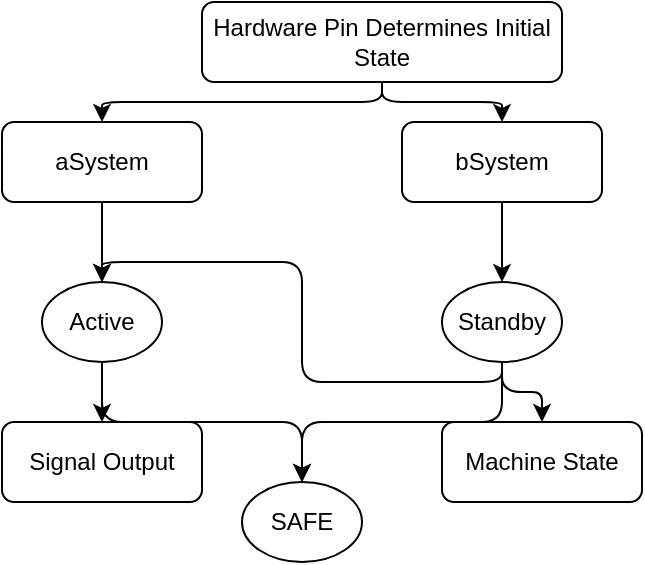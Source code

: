 <mxfile version="24.6.4" type="github">
  <diagram name="페이지-1" id="SrX67_YOaapjG4t2wndC">
    <mxGraphModel dx="1148" dy="587" grid="1" gridSize="10" guides="1" tooltips="1" connect="1" arrows="1" fold="1" page="1" pageScale="1" pageWidth="827" pageHeight="1169" math="0" shadow="0">
      <root>
        <mxCell id="0" />
        <mxCell id="1" parent="0" />
        <mxCell id="iIB5_-QCqgo_1osaThlE-1" value="aSystem" style="rounded=1;whiteSpace=wrap;html=1;" vertex="1" parent="1">
          <mxGeometry x="100" y="100" width="100" height="40" as="geometry" />
        </mxCell>
        <mxCell id="iIB5_-QCqgo_1osaThlE-2" value="bSystem" style="rounded=1;whiteSpace=wrap;html=1;" vertex="1" parent="1">
          <mxGeometry x="300" y="100" width="100" height="40" as="geometry" />
        </mxCell>
        <mxCell id="iIB5_-QCqgo_1osaThlE-3" value="Active" style="ellipse;whiteSpace=wrap;html=1;" vertex="1" parent="1">
          <mxGeometry x="120" y="180" width="60" height="40" as="geometry" />
        </mxCell>
        <mxCell id="iIB5_-QCqgo_1osaThlE-4" value="Standby" style="ellipse;whiteSpace=wrap;html=1;" vertex="1" parent="1">
          <mxGeometry x="320" y="180" width="60" height="40" as="geometry" />
        </mxCell>
        <mxCell id="iIB5_-QCqgo_1osaThlE-5" value="SAFE" style="ellipse;whiteSpace=wrap;html=1;" vertex="1" parent="1">
          <mxGeometry x="220" y="280" width="60" height="40" as="geometry" />
        </mxCell>
        <mxCell id="iIB5_-QCqgo_1osaThlE-6" value="Hardware Pin Determines Initial State" style="rounded=1;whiteSpace=wrap;html=1;" vertex="1" parent="1">
          <mxGeometry x="200" y="40" width="180" height="40" as="geometry" />
        </mxCell>
        <mxCell id="iIB5_-QCqgo_1osaThlE-7" value="Signal Output" style="rounded=1;whiteSpace=wrap;html=1;" vertex="1" parent="1">
          <mxGeometry x="100" y="250" width="100" height="40" as="geometry" />
        </mxCell>
        <mxCell id="iIB5_-QCqgo_1osaThlE-8" value="Machine State" style="rounded=1;whiteSpace=wrap;html=1;" vertex="1" parent="1">
          <mxGeometry x="320" y="250" width="100" height="40" as="geometry" />
        </mxCell>
        <mxCell id="iIB5_-QCqgo_1osaThlE-9" style="edgeStyle=orthogonalEdgeStyle;rounded=1;exitX=0.5;exitY=1;exitDx=0;exitDy=0;entryX=0.5;entryY=0;entryDx=0;entryDy=0;" edge="1" parent="1" source="iIB5_-QCqgo_1osaThlE-6" target="iIB5_-QCqgo_1osaThlE-1">
          <mxGeometry relative="1" as="geometry" />
        </mxCell>
        <mxCell id="iIB5_-QCqgo_1osaThlE-10" style="edgeStyle=orthogonalEdgeStyle;rounded=1;exitX=0.5;exitY=1;exitDx=0;exitDy=0;entryX=0.5;entryY=0;entryDx=0;entryDy=0;" edge="1" parent="1" source="iIB5_-QCqgo_1osaThlE-6" target="iIB5_-QCqgo_1osaThlE-2">
          <mxGeometry relative="1" as="geometry" />
        </mxCell>
        <mxCell id="iIB5_-QCqgo_1osaThlE-11" style="edgeStyle=orthogonalEdgeStyle;rounded=1;exitX=0.5;exitY=1;exitDx=0;exitDy=0;entryX=0.5;entryY=0;entryDx=0;entryDy=0;" edge="1" parent="1" source="iIB5_-QCqgo_1osaThlE-1" target="iIB5_-QCqgo_1osaThlE-3">
          <mxGeometry relative="1" as="geometry" />
        </mxCell>
        <mxCell id="iIB5_-QCqgo_1osaThlE-12" style="edgeStyle=orthogonalEdgeStyle;rounded=1;exitX=0.5;exitY=1;exitDx=0;exitDy=0;entryX=0.5;entryY=0;entryDx=0;entryDy=0;" edge="1" parent="1" source="iIB5_-QCqgo_1osaThlE-2" target="iIB5_-QCqgo_1osaThlE-4">
          <mxGeometry relative="1" as="geometry" />
        </mxCell>
        <mxCell id="iIB5_-QCqgo_1osaThlE-13" style="edgeStyle=orthogonalEdgeStyle;rounded=1;exitX=0.5;exitY=1;exitDx=0;exitDy=0;entryX=0.5;entryY=0;entryDx=0;entryDy=0;" edge="1" parent="1" source="iIB5_-QCqgo_1osaThlE-3" target="iIB5_-QCqgo_1osaThlE-7">
          <mxGeometry relative="1" as="geometry" />
        </mxCell>
        <mxCell id="iIB5_-QCqgo_1osaThlE-14" style="edgeStyle=orthogonalEdgeStyle;rounded=1;exitX=0.5;exitY=1;exitDx=0;exitDy=0;entryX=0.5;entryY=0;entryDx=0;entryDy=0;" edge="1" parent="1" source="iIB5_-QCqgo_1osaThlE-4" target="iIB5_-QCqgo_1osaThlE-8">
          <mxGeometry relative="1" as="geometry" />
        </mxCell>
        <mxCell id="iIB5_-QCqgo_1osaThlE-15" style="edgeStyle=orthogonalEdgeStyle;rounded=1;exitX=0.5;exitY=1;exitDx=0;exitDy=0;entryX=0.5;entryY=0;entryDx=0;entryDy=0;" edge="1" parent="1" source="iIB5_-QCqgo_1osaThlE-3" target="iIB5_-QCqgo_1osaThlE-5">
          <mxGeometry relative="1" as="geometry" />
        </mxCell>
        <mxCell id="iIB5_-QCqgo_1osaThlE-16" style="edgeStyle=orthogonalEdgeStyle;rounded=1;exitX=0.5;exitY=1;exitDx=0;exitDy=0;entryX=0.5;entryY=0;entryDx=0;entryDy=0;" edge="1" parent="1" source="iIB5_-QCqgo_1osaThlE-4" target="iIB5_-QCqgo_1osaThlE-3">
          <mxGeometry relative="1" as="geometry" />
        </mxCell>
        <mxCell id="iIB5_-QCqgo_1osaThlE-17" style="edgeStyle=orthogonalEdgeStyle;rounded=1;exitX=0.5;exitY=1;exitDx=0;exitDy=0;entryX=0.5;entryY=0;entryDx=0;entryDy=0;" edge="1" parent="1" source="iIB5_-QCqgo_1osaThlE-4" target="iIB5_-QCqgo_1osaThlE-5">
          <mxGeometry relative="1" as="geometry" />
        </mxCell>
      </root>
    </mxGraphModel>
  </diagram>
</mxfile>

